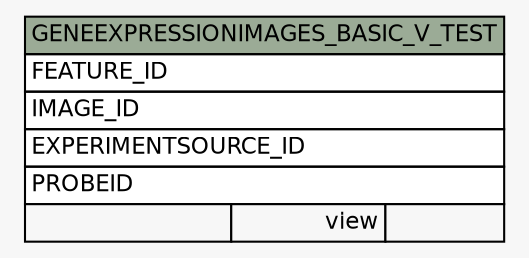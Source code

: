 // dot 2.38.0 on Windows 10 10.0
// SchemaSpy rev Unknown
digraph "GENEEXPRESSIONIMAGES_BASIC_V_TEST" {
  graph [
    rankdir="RL"
    bgcolor="#f7f7f7"
    nodesep="0.18"
    ranksep="0.46"
    fontname="Helvetica"
    fontsize="11"
  ];
  node [
    fontname="Helvetica"
    fontsize="11"
    shape="plaintext"
  ];
  edge [
    arrowsize="0.8"
  ];
  "GENEEXPRESSIONIMAGES_BASIC_V_TEST" [
    label=<
    <TABLE BORDER="0" CELLBORDER="1" CELLSPACING="0" BGCOLOR="#ffffff">
      <TR><TD COLSPAN="3" BGCOLOR="#9bab96" ALIGN="CENTER">GENEEXPRESSIONIMAGES_BASIC_V_TEST</TD></TR>
      <TR><TD PORT="FEATURE_ID" COLSPAN="3" ALIGN="LEFT">FEATURE_ID</TD></TR>
      <TR><TD PORT="IMAGE_ID" COLSPAN="3" ALIGN="LEFT">IMAGE_ID</TD></TR>
      <TR><TD PORT="EXPERIMENTSOURCE_ID" COLSPAN="3" ALIGN="LEFT">EXPERIMENTSOURCE_ID</TD></TR>
      <TR><TD PORT="PROBEID" COLSPAN="3" ALIGN="LEFT">PROBEID</TD></TR>
      <TR><TD ALIGN="LEFT" BGCOLOR="#f7f7f7">  </TD><TD ALIGN="RIGHT" BGCOLOR="#f7f7f7">view</TD><TD ALIGN="RIGHT" BGCOLOR="#f7f7f7">  </TD></TR>
    </TABLE>>
    URL="tables/GENEEXPRESSIONIMAGES_BASIC_V_TEST.html"
    tooltip="GENEEXPRESSIONIMAGES_BASIC_V_TEST"
  ];
}
